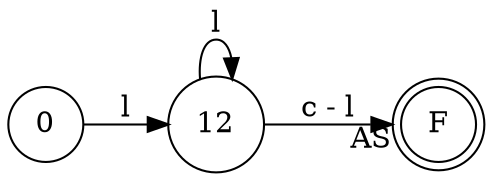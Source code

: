 digraph DFA {
    rankdir = LR;
    // layout de izquierda a derecha
    
    // Estados normales.
    node [shape = circle;];
    
    // Estado de aceptación.
    F [shape = doublecircle;];
    
    
    0 -> 12 [label = "l";];
    12 -> 12 [label = "l";];
    12 -> F [label = "c - l"; headlabel = "AS";];
    // Probar con taillabel, xlabel.
}